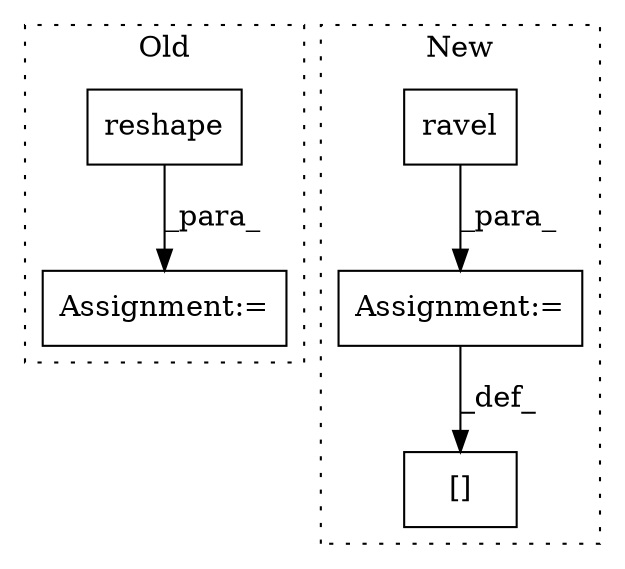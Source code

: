 digraph G {
subgraph cluster0 {
1 [label="reshape" a="32" s="13286,13297" l="8,1" shape="box"];
3 [label="Assignment:=" a="7" s="13098" l="1" shape="box"];
label = "Old";
style="dotted";
}
subgraph cluster1 {
2 [label="ravel" a="32" s="13332" l="7" shape="box"];
4 [label="Assignment:=" a="7" s="13325" l="1" shape="box"];
5 [label="[]" a="2" s="13272,13323" l="18,2" shape="box"];
label = "New";
style="dotted";
}
1 -> 3 [label="_para_"];
2 -> 4 [label="_para_"];
4 -> 5 [label="_def_"];
}